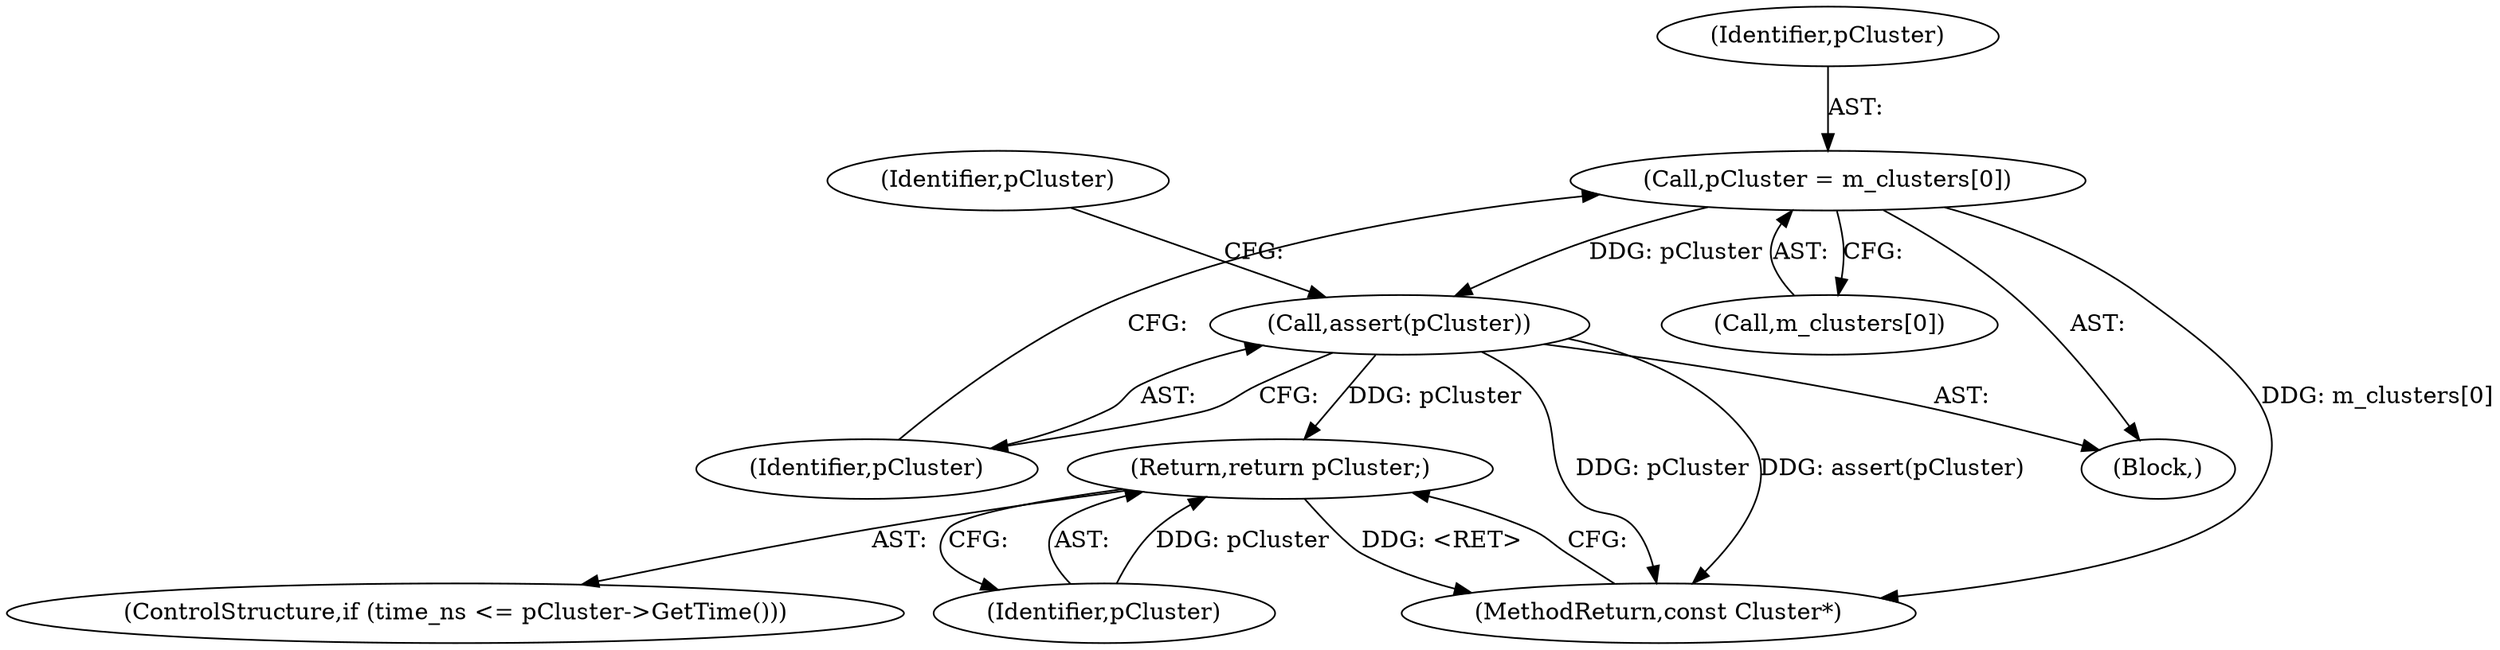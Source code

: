 digraph "0_Android_04839626ed859623901ebd3a5fd483982186b59d_41@array" {
"1000108" [label="(Call,pCluster = m_clusters[0])"];
"1000113" [label="(Call,assert(pCluster))"];
"1000125" [label="(Return,return pCluster;)"];
"1000127" [label="(MethodReturn,const Cluster*)"];
"1000107" [label="(Block,)"];
"1000114" [label="(Identifier,pCluster)"];
"1000113" [label="(Call,assert(pCluster))"];
"1000121" [label="(ControlStructure,if (time_ns <= pCluster->GetTime()))"];
"1000110" [label="(Call,m_clusters[0])"];
"1000126" [label="(Identifier,pCluster)"];
"1000108" [label="(Call,pCluster = m_clusters[0])"];
"1000125" [label="(Return,return pCluster;)"];
"1000109" [label="(Identifier,pCluster)"];
"1000118" [label="(Identifier,pCluster)"];
"1000108" -> "1000107"  [label="AST: "];
"1000108" -> "1000110"  [label="CFG: "];
"1000109" -> "1000108"  [label="AST: "];
"1000110" -> "1000108"  [label="AST: "];
"1000114" -> "1000108"  [label="CFG: "];
"1000108" -> "1000127"  [label="DDG: m_clusters[0]"];
"1000108" -> "1000113"  [label="DDG: pCluster"];
"1000113" -> "1000107"  [label="AST: "];
"1000113" -> "1000114"  [label="CFG: "];
"1000114" -> "1000113"  [label="AST: "];
"1000118" -> "1000113"  [label="CFG: "];
"1000113" -> "1000127"  [label="DDG: pCluster"];
"1000113" -> "1000127"  [label="DDG: assert(pCluster)"];
"1000113" -> "1000125"  [label="DDG: pCluster"];
"1000125" -> "1000121"  [label="AST: "];
"1000125" -> "1000126"  [label="CFG: "];
"1000126" -> "1000125"  [label="AST: "];
"1000127" -> "1000125"  [label="CFG: "];
"1000125" -> "1000127"  [label="DDG: <RET>"];
"1000126" -> "1000125"  [label="DDG: pCluster"];
}
